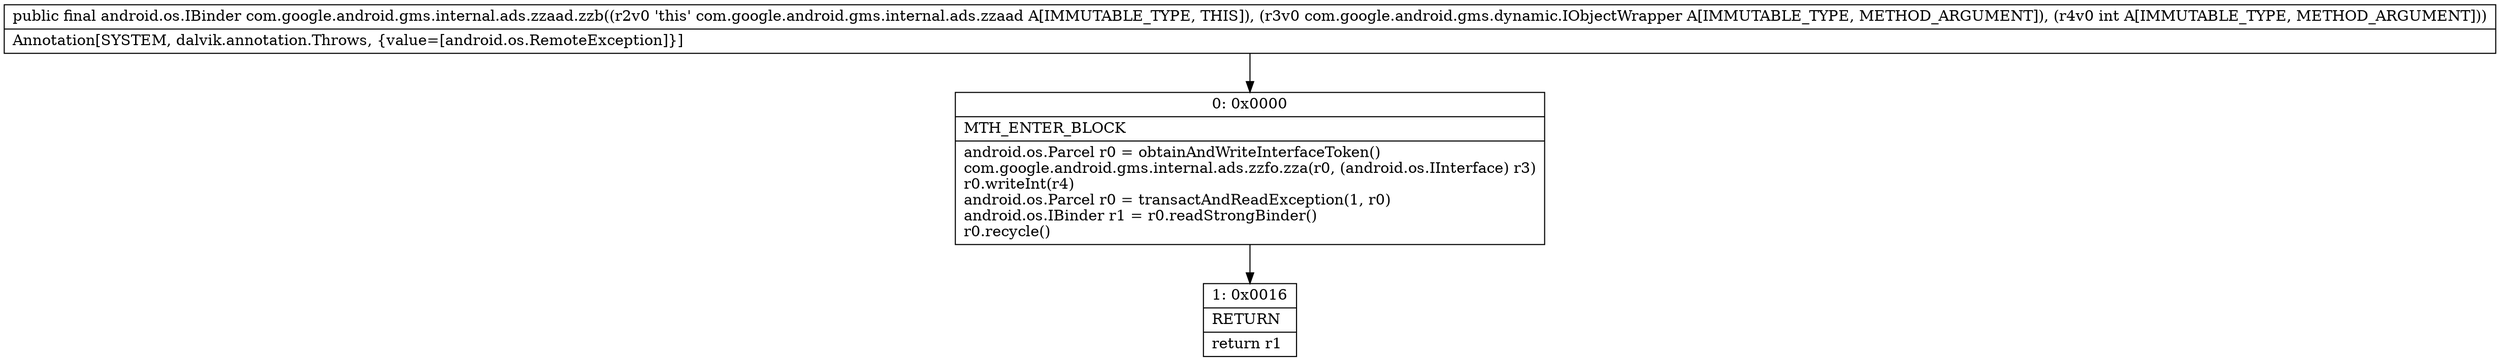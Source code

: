 digraph "CFG forcom.google.android.gms.internal.ads.zzaad.zzb(Lcom\/google\/android\/gms\/dynamic\/IObjectWrapper;I)Landroid\/os\/IBinder;" {
Node_0 [shape=record,label="{0\:\ 0x0000|MTH_ENTER_BLOCK\l|android.os.Parcel r0 = obtainAndWriteInterfaceToken()\lcom.google.android.gms.internal.ads.zzfo.zza(r0, (android.os.IInterface) r3)\lr0.writeInt(r4)\landroid.os.Parcel r0 = transactAndReadException(1, r0)\landroid.os.IBinder r1 = r0.readStrongBinder()\lr0.recycle()\l}"];
Node_1 [shape=record,label="{1\:\ 0x0016|RETURN\l|return r1\l}"];
MethodNode[shape=record,label="{public final android.os.IBinder com.google.android.gms.internal.ads.zzaad.zzb((r2v0 'this' com.google.android.gms.internal.ads.zzaad A[IMMUTABLE_TYPE, THIS]), (r3v0 com.google.android.gms.dynamic.IObjectWrapper A[IMMUTABLE_TYPE, METHOD_ARGUMENT]), (r4v0 int A[IMMUTABLE_TYPE, METHOD_ARGUMENT]))  | Annotation[SYSTEM, dalvik.annotation.Throws, \{value=[android.os.RemoteException]\}]\l}"];
MethodNode -> Node_0;
Node_0 -> Node_1;
}

